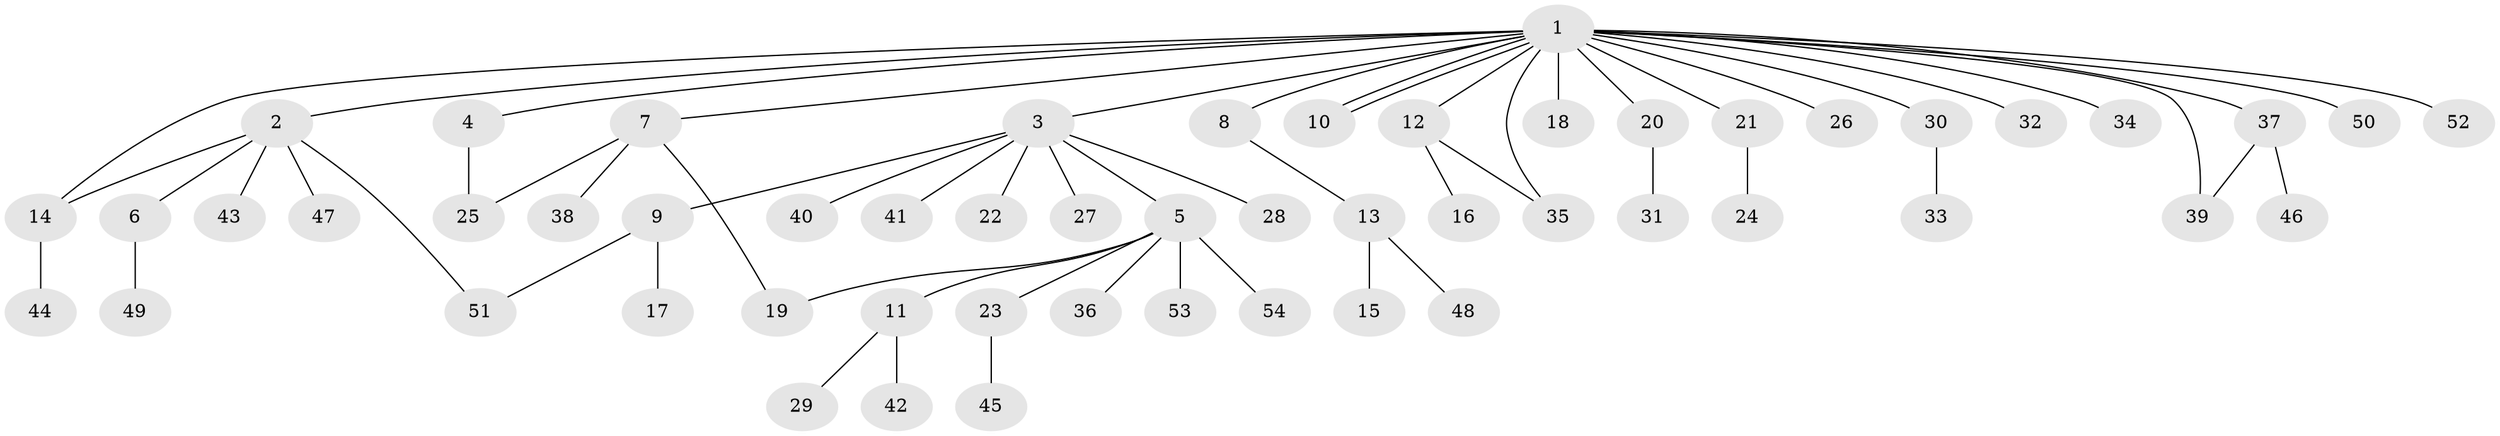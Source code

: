 // Generated by graph-tools (version 1.1) at 2025/49/03/09/25 03:49:49]
// undirected, 54 vertices, 60 edges
graph export_dot {
graph [start="1"]
  node [color=gray90,style=filled];
  1;
  2;
  3;
  4;
  5;
  6;
  7;
  8;
  9;
  10;
  11;
  12;
  13;
  14;
  15;
  16;
  17;
  18;
  19;
  20;
  21;
  22;
  23;
  24;
  25;
  26;
  27;
  28;
  29;
  30;
  31;
  32;
  33;
  34;
  35;
  36;
  37;
  38;
  39;
  40;
  41;
  42;
  43;
  44;
  45;
  46;
  47;
  48;
  49;
  50;
  51;
  52;
  53;
  54;
  1 -- 2;
  1 -- 3;
  1 -- 4;
  1 -- 7;
  1 -- 8;
  1 -- 10;
  1 -- 10;
  1 -- 12;
  1 -- 14;
  1 -- 18;
  1 -- 20;
  1 -- 21;
  1 -- 26;
  1 -- 30;
  1 -- 32;
  1 -- 34;
  1 -- 35;
  1 -- 37;
  1 -- 39;
  1 -- 50;
  1 -- 52;
  2 -- 6;
  2 -- 14;
  2 -- 43;
  2 -- 47;
  2 -- 51;
  3 -- 5;
  3 -- 9;
  3 -- 22;
  3 -- 27;
  3 -- 28;
  3 -- 40;
  3 -- 41;
  4 -- 25;
  5 -- 11;
  5 -- 19;
  5 -- 23;
  5 -- 36;
  5 -- 53;
  5 -- 54;
  6 -- 49;
  7 -- 19;
  7 -- 25;
  7 -- 38;
  8 -- 13;
  9 -- 17;
  9 -- 51;
  11 -- 29;
  11 -- 42;
  12 -- 16;
  12 -- 35;
  13 -- 15;
  13 -- 48;
  14 -- 44;
  20 -- 31;
  21 -- 24;
  23 -- 45;
  30 -- 33;
  37 -- 39;
  37 -- 46;
}
